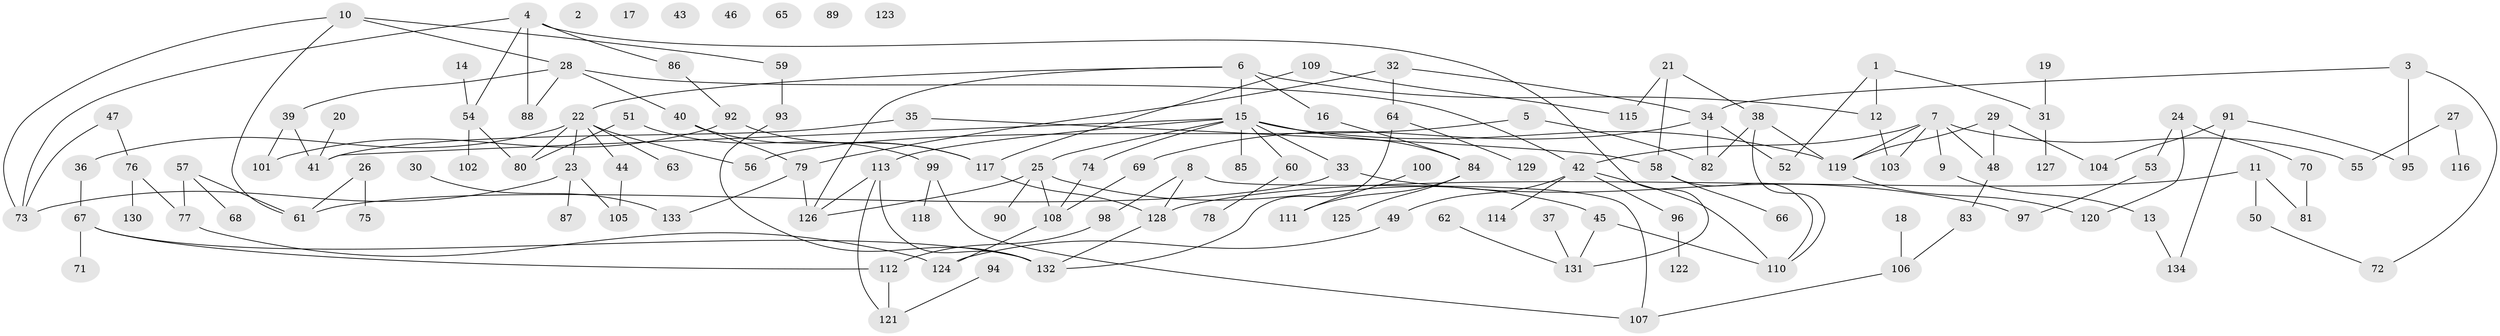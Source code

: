 // coarse degree distribution, {12: 0.029411764705882353, 6: 0.058823529411764705, 13: 0.029411764705882353, 3: 0.2647058823529412, 5: 0.029411764705882353, 2: 0.20588235294117646, 10: 0.029411764705882353, 4: 0.08823529411764706, 1: 0.23529411764705882, 7: 0.029411764705882353}
// Generated by graph-tools (version 1.1) at 2025/47/03/04/25 22:47:57]
// undirected, 134 vertices, 167 edges
graph export_dot {
  node [color=gray90,style=filled];
  1;
  2;
  3;
  4;
  5;
  6;
  7;
  8;
  9;
  10;
  11;
  12;
  13;
  14;
  15;
  16;
  17;
  18;
  19;
  20;
  21;
  22;
  23;
  24;
  25;
  26;
  27;
  28;
  29;
  30;
  31;
  32;
  33;
  34;
  35;
  36;
  37;
  38;
  39;
  40;
  41;
  42;
  43;
  44;
  45;
  46;
  47;
  48;
  49;
  50;
  51;
  52;
  53;
  54;
  55;
  56;
  57;
  58;
  59;
  60;
  61;
  62;
  63;
  64;
  65;
  66;
  67;
  68;
  69;
  70;
  71;
  72;
  73;
  74;
  75;
  76;
  77;
  78;
  79;
  80;
  81;
  82;
  83;
  84;
  85;
  86;
  87;
  88;
  89;
  90;
  91;
  92;
  93;
  94;
  95;
  96;
  97;
  98;
  99;
  100;
  101;
  102;
  103;
  104;
  105;
  106;
  107;
  108;
  109;
  110;
  111;
  112;
  113;
  114;
  115;
  116;
  117;
  118;
  119;
  120;
  121;
  122;
  123;
  124;
  125;
  126;
  127;
  128;
  129;
  130;
  131;
  132;
  133;
  134;
  1 -- 12;
  1 -- 31;
  1 -- 52;
  3 -- 34;
  3 -- 72;
  3 -- 95;
  4 -- 54;
  4 -- 73;
  4 -- 86;
  4 -- 88;
  4 -- 131;
  5 -- 56;
  5 -- 82;
  6 -- 12;
  6 -- 15;
  6 -- 16;
  6 -- 22;
  6 -- 126;
  7 -- 9;
  7 -- 42;
  7 -- 48;
  7 -- 55;
  7 -- 103;
  7 -- 119;
  8 -- 98;
  8 -- 107;
  8 -- 128;
  9 -- 13;
  10 -- 28;
  10 -- 59;
  10 -- 61;
  10 -- 73;
  11 -- 50;
  11 -- 81;
  11 -- 128;
  12 -- 103;
  13 -- 134;
  14 -- 54;
  15 -- 25;
  15 -- 33;
  15 -- 41;
  15 -- 60;
  15 -- 74;
  15 -- 84;
  15 -- 85;
  15 -- 113;
  15 -- 119;
  16 -- 84;
  18 -- 106;
  19 -- 31;
  20 -- 41;
  21 -- 38;
  21 -- 58;
  21 -- 115;
  22 -- 23;
  22 -- 36;
  22 -- 44;
  22 -- 56;
  22 -- 63;
  22 -- 80;
  23 -- 73;
  23 -- 87;
  23 -- 105;
  24 -- 53;
  24 -- 70;
  24 -- 120;
  25 -- 45;
  25 -- 90;
  25 -- 108;
  25 -- 126;
  26 -- 61;
  26 -- 75;
  27 -- 55;
  27 -- 116;
  28 -- 39;
  28 -- 40;
  28 -- 42;
  28 -- 88;
  29 -- 48;
  29 -- 104;
  29 -- 119;
  30 -- 133;
  31 -- 127;
  32 -- 34;
  32 -- 64;
  32 -- 79;
  33 -- 61;
  33 -- 97;
  34 -- 52;
  34 -- 69;
  34 -- 82;
  35 -- 41;
  35 -- 58;
  36 -- 67;
  37 -- 131;
  38 -- 82;
  38 -- 110;
  38 -- 119;
  39 -- 41;
  39 -- 101;
  40 -- 79;
  40 -- 117;
  42 -- 49;
  42 -- 96;
  42 -- 110;
  42 -- 114;
  44 -- 105;
  45 -- 110;
  45 -- 131;
  47 -- 73;
  47 -- 76;
  48 -- 83;
  49 -- 124;
  50 -- 72;
  51 -- 80;
  51 -- 99;
  53 -- 97;
  54 -- 80;
  54 -- 102;
  57 -- 61;
  57 -- 68;
  57 -- 77;
  58 -- 66;
  58 -- 110;
  59 -- 93;
  60 -- 78;
  62 -- 131;
  64 -- 129;
  64 -- 132;
  67 -- 71;
  67 -- 112;
  67 -- 132;
  69 -- 108;
  70 -- 81;
  74 -- 108;
  76 -- 77;
  76 -- 130;
  77 -- 124;
  79 -- 126;
  79 -- 133;
  83 -- 106;
  84 -- 111;
  84 -- 125;
  86 -- 92;
  91 -- 95;
  91 -- 104;
  91 -- 134;
  92 -- 101;
  92 -- 117;
  93 -- 132;
  94 -- 121;
  96 -- 122;
  98 -- 112;
  99 -- 107;
  99 -- 118;
  100 -- 111;
  106 -- 107;
  108 -- 124;
  109 -- 115;
  109 -- 117;
  112 -- 121;
  113 -- 121;
  113 -- 126;
  113 -- 132;
  117 -- 128;
  119 -- 120;
  128 -- 132;
}
